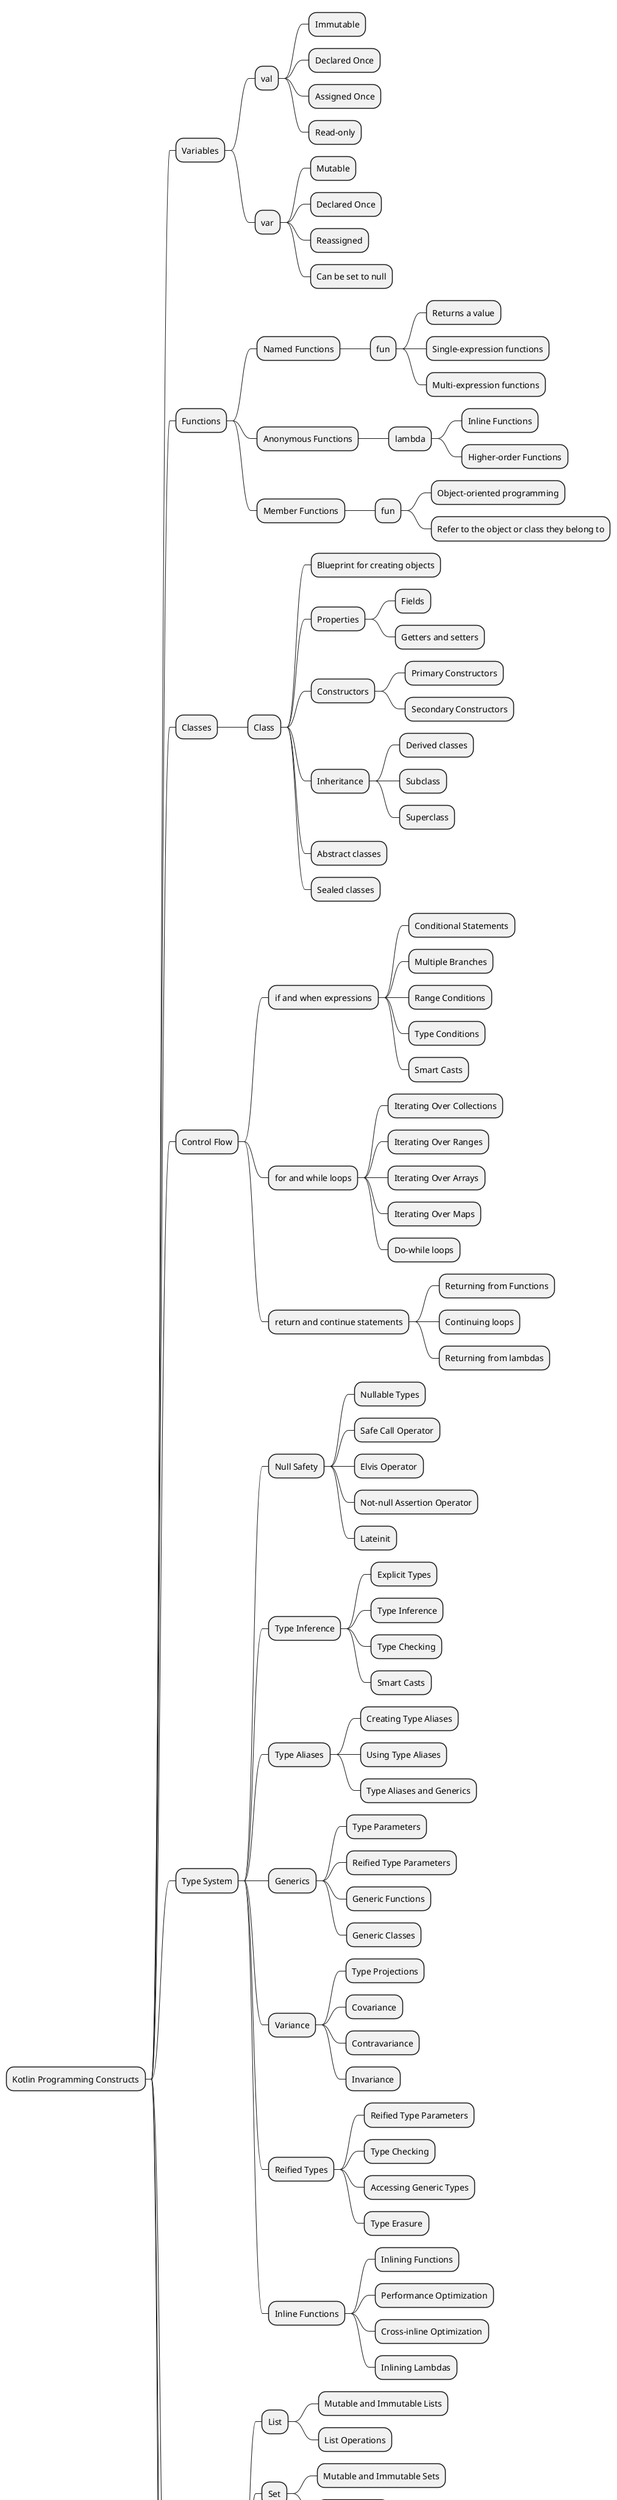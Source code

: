 Sure! Here's the corrected mind map:

@startmindmap
* Kotlin Programming Constructs
** Variables
*** val
**** Immutable
**** Declared Once
**** Assigned Once
**** Read-only
*** var
**** Mutable
**** Declared Once
**** Reassigned
**** Can be set to null
** Functions
*** Named Functions
**** fun
***** Returns a value
***** Single-expression functions
***** Multi-expression functions
*** Anonymous Functions
**** lambda
***** Inline Functions
***** Higher-order Functions
*** Member Functions
**** fun
***** Object-oriented programming
***** Refer to the object or class they belong to
** Classes
*** Class
**** Blueprint for creating objects
**** Properties
***** Fields
***** Getters and setters
**** Constructors
***** Primary Constructors
***** Secondary Constructors
**** Inheritance
***** Derived classes
***** Subclass
***** Superclass
**** Abstract classes
**** Sealed classes
** Control Flow
*** if and when expressions
**** Conditional Statements
**** Multiple Branches
**** Range Conditions
**** Type Conditions
**** Smart Casts
*** for and while loops
**** Iterating Over Collections
**** Iterating Over Ranges
**** Iterating Over Arrays
**** Iterating Over Maps
**** Do-while loops
*** return and continue statements
**** Returning from Functions
**** Continuing loops
**** Returning from lambdas
** Type System
*** Null Safety
**** Nullable Types
**** Safe Call Operator
**** Elvis Operator
**** Not-null Assertion Operator
**** Lateinit
*** Type Inference
**** Explicit Types
**** Type Inference
**** Type Checking
**** Smart Casts
*** Type Aliases
**** Creating Type Aliases
**** Using Type Aliases
**** Type Aliases and Generics
*** Generics
**** Type Parameters
**** Reified Type Parameters
**** Generic Functions
**** Generic Classes
*** Variance
**** Type Projections
**** Covariance
**** Contravariance
**** Invariance
*** Reified Types
**** Reified Type Parameters
**** Type Checking
**** Accessing Generic Types
**** Type Erasure
*** Inline Functions
**** Inlining Functions
**** Performance Optimization
**** Cross-inline Optimization
**** Inlining Lambdas
** Collections
*** List
**** Mutable and Immutable Lists
**** List Operations
*** Set
**** Mutable and Immutable Sets
**** Set Operations
*** Map
**** Mutable and Immutable Maps
**** Map Operations
*** Sequence
**** Lazy Evaluation
**** Transformations
**** Filtering
**** Slicing
*** Array
**** Declaring Arrays
**** Accessing Elements
**** Updating Elements
**** Iterating Over Arrays
*** Ranges
**** Declaring Ranges
**** Accessing Elements
**** Iterating Over Ranges
**** Range Operations
*** Operators
**** Unary and Binary Operators
**** Operator Overloading
**** Equals Operator
**** In Operator
**** Index Operator
**** Invoke Operator
** Functional Programming
*** Lambda Expressions
**** Anonymous Functions
**** Function Types
**** Type Inference
**** Closure
**** Recursion
*** Higher-Order Functions
**** Functions as Parameters
**** Functions as Return Values
**** Function Types
**** Inline Functions
*** Closures
**** Capturing Variables
**** Closure and Function Type
**** Garbage Collection
*** Recursion
**** Tail Recursion
**** Optimization
*** Function Composition
**** Function Composition
**** Composing Functions
*** Partial Application and Currying
**** Partial Function Application
**** Currying
** Coroutines
*** Suspend Functions
**** Suspending Execution
**** Asynchronous Programming
*** Coroutines and Threads
**** Lightweight Threads
**** Concurrency
*** Coroutine Context and Dispatchers
**** Dispatchers
**** Context Elements
**** Coroutine Scope
@endmindmap
